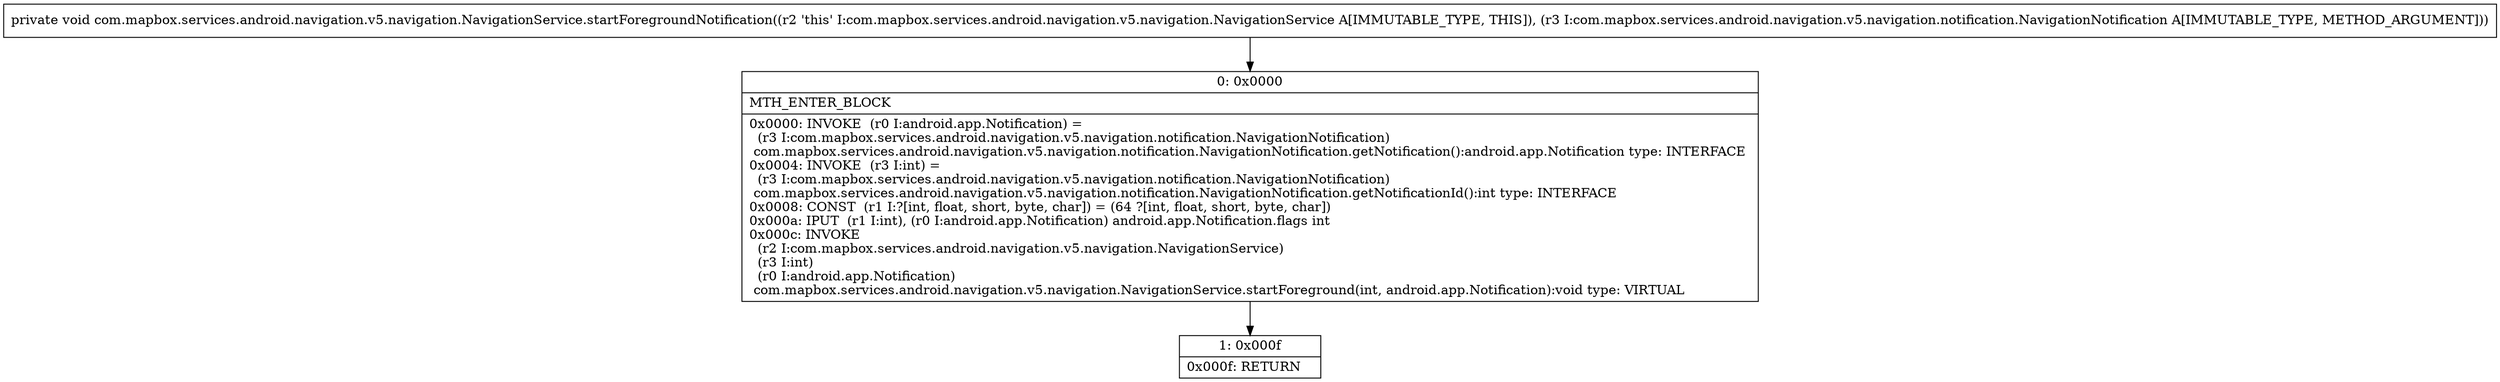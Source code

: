digraph "CFG forcom.mapbox.services.android.navigation.v5.navigation.NavigationService.startForegroundNotification(Lcom\/mapbox\/services\/android\/navigation\/v5\/navigation\/notification\/NavigationNotification;)V" {
Node_0 [shape=record,label="{0\:\ 0x0000|MTH_ENTER_BLOCK\l|0x0000: INVOKE  (r0 I:android.app.Notification) = \l  (r3 I:com.mapbox.services.android.navigation.v5.navigation.notification.NavigationNotification)\l com.mapbox.services.android.navigation.v5.navigation.notification.NavigationNotification.getNotification():android.app.Notification type: INTERFACE \l0x0004: INVOKE  (r3 I:int) = \l  (r3 I:com.mapbox.services.android.navigation.v5.navigation.notification.NavigationNotification)\l com.mapbox.services.android.navigation.v5.navigation.notification.NavigationNotification.getNotificationId():int type: INTERFACE \l0x0008: CONST  (r1 I:?[int, float, short, byte, char]) = (64 ?[int, float, short, byte, char]) \l0x000a: IPUT  (r1 I:int), (r0 I:android.app.Notification) android.app.Notification.flags int \l0x000c: INVOKE  \l  (r2 I:com.mapbox.services.android.navigation.v5.navigation.NavigationService)\l  (r3 I:int)\l  (r0 I:android.app.Notification)\l com.mapbox.services.android.navigation.v5.navigation.NavigationService.startForeground(int, android.app.Notification):void type: VIRTUAL \l}"];
Node_1 [shape=record,label="{1\:\ 0x000f|0x000f: RETURN   \l}"];
MethodNode[shape=record,label="{private void com.mapbox.services.android.navigation.v5.navigation.NavigationService.startForegroundNotification((r2 'this' I:com.mapbox.services.android.navigation.v5.navigation.NavigationService A[IMMUTABLE_TYPE, THIS]), (r3 I:com.mapbox.services.android.navigation.v5.navigation.notification.NavigationNotification A[IMMUTABLE_TYPE, METHOD_ARGUMENT])) }"];
MethodNode -> Node_0;
Node_0 -> Node_1;
}

